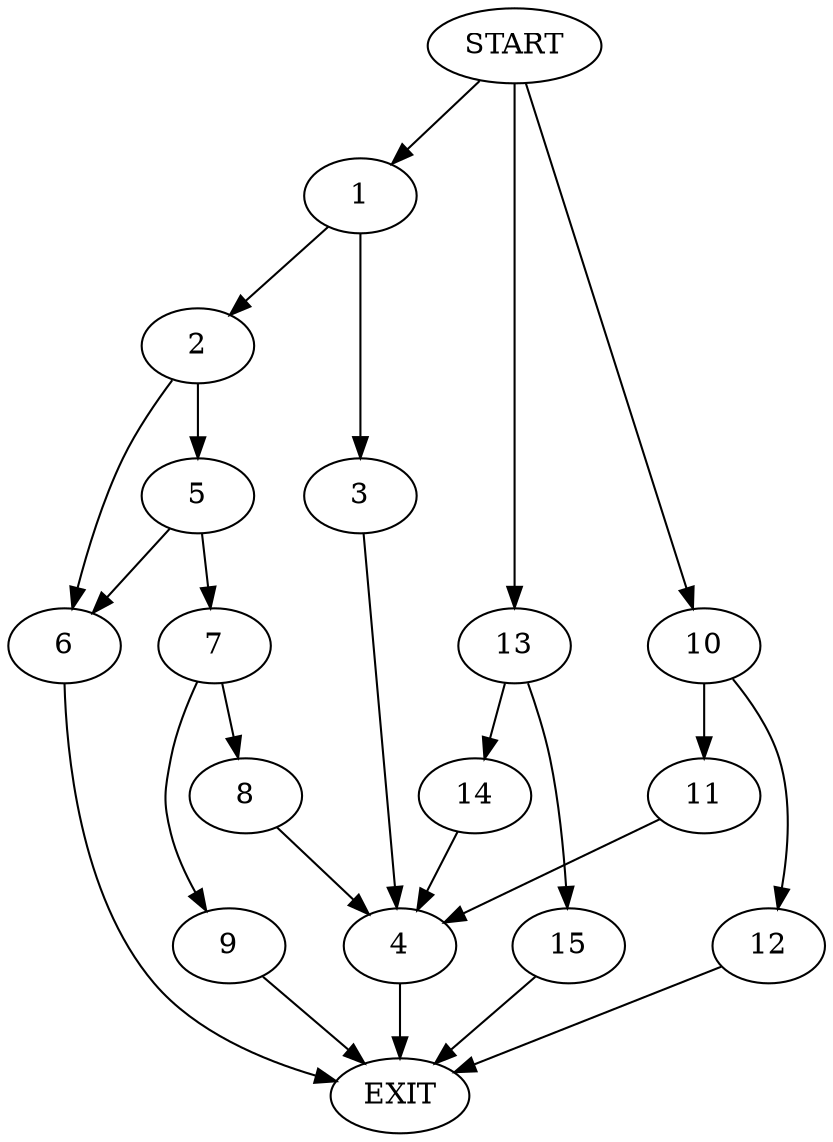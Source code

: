 digraph {
0 [label="START"]
16 [label="EXIT"]
0 -> 1
1 -> 2
1 -> 3
3 -> 4
2 -> 5
2 -> 6
6 -> 16
5 -> 7
5 -> 6
7 -> 8
7 -> 9
9 -> 16
8 -> 4
4 -> 16
0 -> 10
10 -> 11
10 -> 12
12 -> 16
11 -> 4
0 -> 13
13 -> 14
13 -> 15
15 -> 16
14 -> 4
}
